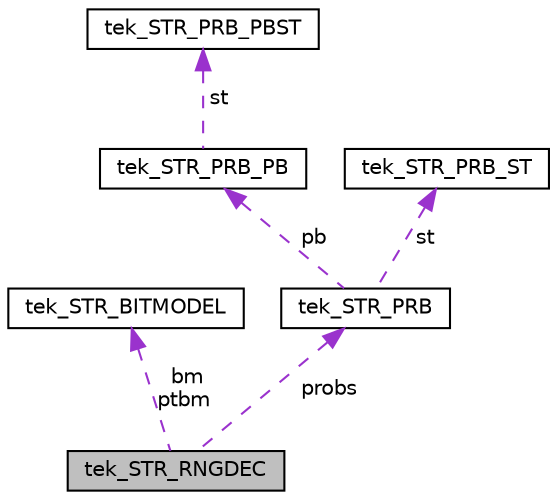 digraph "tek_STR_RNGDEC"
{
 // LATEX_PDF_SIZE
  edge [fontname="Helvetica",fontsize="10",labelfontname="Helvetica",labelfontsize="10"];
  node [fontname="Helvetica",fontsize="10",shape=record];
  Node1 [label="tek_STR_RNGDEC",height=0.2,width=0.4,color="black", fillcolor="grey75", style="filled", fontcolor="black",tooltip=" "];
  Node2 -> Node1 [dir="back",color="darkorchid3",fontsize="10",style="dashed",label=" bm\nptbm" ,fontname="Helvetica"];
  Node2 [label="tek_STR_BITMODEL",height=0.2,width=0.4,color="black", fillcolor="white", style="filled",URL="$structtek___s_t_r___b_i_t_m_o_d_e_l.html",tooltip=" "];
  Node3 -> Node1 [dir="back",color="darkorchid3",fontsize="10",style="dashed",label=" probs" ,fontname="Helvetica"];
  Node3 [label="tek_STR_PRB",height=0.2,width=0.4,color="black", fillcolor="white", style="filled",URL="$structtek___s_t_r___p_r_b.html",tooltip=" "];
  Node4 -> Node3 [dir="back",color="darkorchid3",fontsize="10",style="dashed",label=" pb" ,fontname="Helvetica"];
  Node4 [label="tek_STR_PRB_PB",height=0.2,width=0.4,color="black", fillcolor="white", style="filled",URL="$structtek___s_t_r___p_r_b_1_1tek___s_t_r___p_r_b___p_b.html",tooltip=" "];
  Node5 -> Node4 [dir="back",color="darkorchid3",fontsize="10",style="dashed",label=" st" ,fontname="Helvetica"];
  Node5 [label="tek_STR_PRB_PBST",height=0.2,width=0.4,color="black", fillcolor="white", style="filled",URL="$structtek___s_t_r___p_r_b_1_1tek___s_t_r___p_r_b___p_b_1_1tek___s_t_r___p_r_b___p_b_s_t.html",tooltip=" "];
  Node6 -> Node3 [dir="back",color="darkorchid3",fontsize="10",style="dashed",label=" st" ,fontname="Helvetica"];
  Node6 [label="tek_STR_PRB_ST",height=0.2,width=0.4,color="black", fillcolor="white", style="filled",URL="$structtek___s_t_r___p_r_b_1_1tek___s_t_r___p_r_b___s_t.html",tooltip=" "];
}
